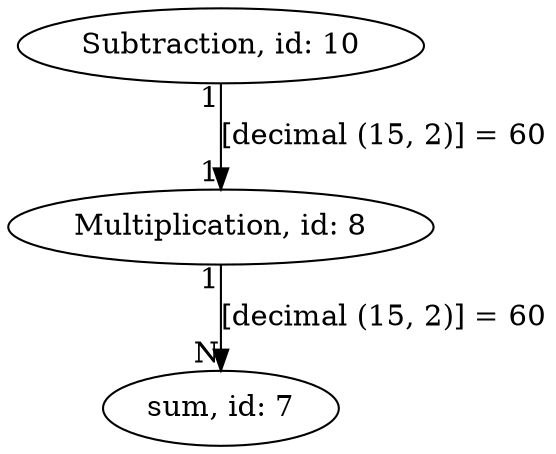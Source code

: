 digraph {
"Subtraction, id: 10" -> "Multiplication, id: 8"[label="[decimal (15, 2)] = 60", headlabel="1", taillabel="1" ]
"Multiplication, id: 8" -> "sum, id: 7"[label="[decimal (15, 2)] = 60", headlabel="N", taillabel="1" ]
}

